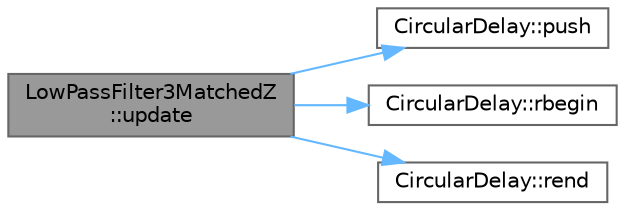 digraph "LowPassFilter3MatchedZ::update"
{
 // LATEX_PDF_SIZE
  bgcolor="transparent";
  edge [fontname=Helvetica,fontsize=10,labelfontname=Helvetica,labelfontsize=10];
  node [fontname=Helvetica,fontsize=10,shape=box,height=0.2,width=0.4];
  rankdir="LR";
  Node1 [id="Node000001",label="LowPassFilter3MatchedZ\l::update",height=0.2,width=0.4,color="gray40", fillcolor="grey60", style="filled", fontcolor="black",tooltip=" "];
  Node1 -> Node2 [id="edge4_Node000001_Node000002",color="steelblue1",style="solid",tooltip=" "];
  Node2 [id="Node000002",label="CircularDelay::push",height=0.2,width=0.4,color="grey40", fillcolor="white", style="filled",URL="$classCircularDelay.html#a0741f8e9b436b89620c56870457f22fa",tooltip="With this function you can insert a new sample into the buffer."];
  Node1 -> Node3 [id="edge5_Node000001_Node000003",color="steelblue1",style="solid",tooltip=" "];
  Node3 [id="Node000003",label="CircularDelay::rbegin",height=0.2,width=0.4,color="grey40", fillcolor="white", style="filled",URL="$classCircularDelay.html#a45b712d677523479439f9ece87e11054",tooltip=" "];
  Node1 -> Node4 [id="edge6_Node000001_Node000004",color="steelblue1",style="solid",tooltip=" "];
  Node4 [id="Node000004",label="CircularDelay::rend",height=0.2,width=0.4,color="grey40", fillcolor="white", style="filled",URL="$classCircularDelay.html#ab337ed5b15ecdfdfb26a2b45dc495695",tooltip=" "];
}
